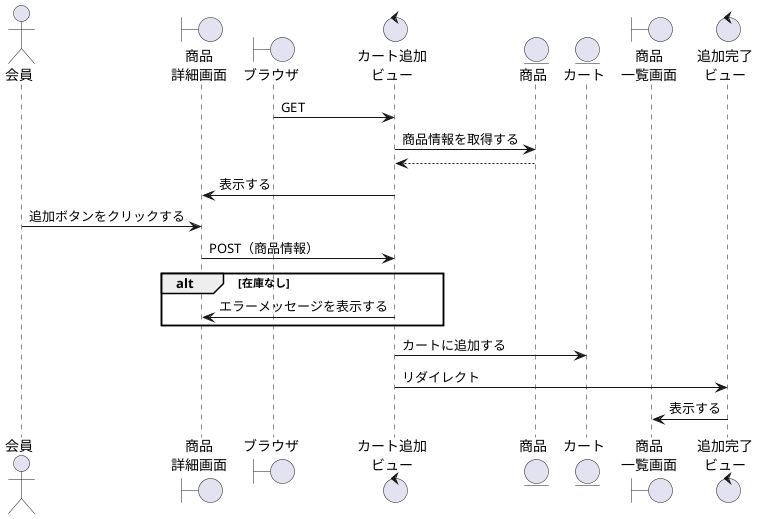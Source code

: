 @startuml syouhin_tuika

actor "会員" as act
boundary "商品\n詳細画面" as shb
boundary "ブラウザ" as brz
control "カート追加\nビュー" as cac
entity "商品" as product
entity "カート" as cart
boundary "商品\n一覧画面" as sib
control "追加完了\nビュー" as shkc

cac <- brz: GET
cac -> product: 商品情報を取得する
cac <-- product
shb <- cac: 表示する
act -> shb: 追加ボタンをクリックする

shb -> cac: POST（商品情報）
alt 在庫なし
    shb <- cac: エラーメッセージを表示する
end
cac -> cart: カートに追加する
cac -> shkc: リダイレクト
sib <- shkc: 表示する        

@enduml